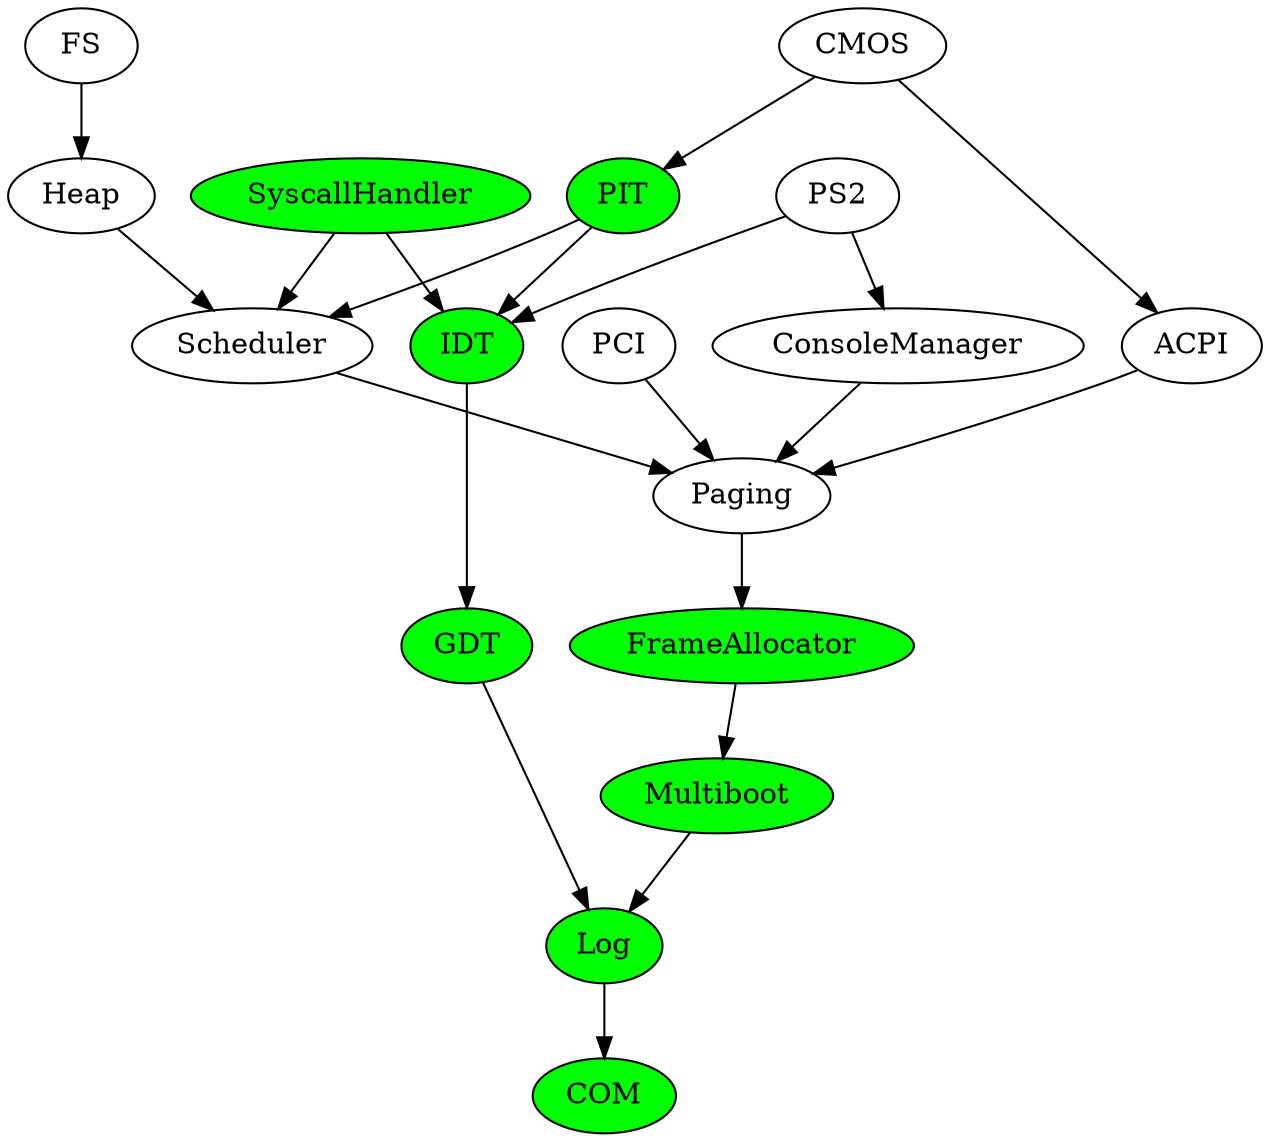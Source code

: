 digraph derp {
	COM[style=filled,fillcolor=green];
	ACPI;
	CMOS;
	Log[style=filled,fillcolor=green];
	GDT[style=filled,fillcolor=green];
	IDT[style=filled,fillcolor=green];
	SyscallHandler[style=filled,fillcolor=green];
	PIT[style=filled,fillcolor=green];
	PS2;
	Multiboot[style=filled,fillcolor=green];
	FrameAllocator[style=filled,fillcolor=green];
	Paging;
	Heap;
	PCI;
	FS;
	ConsoleManager;
	Scheduler;

	//(*) -> COM;

	CMOS -> ACPI;

	Log -> COM;

	IDT -> GDT;
	SyscallHandler -> IDT;
	PIT -> IDT;
	PS2 -> IDT;
	FrameAllocator -> Multiboot;
	Paging -> FrameAllocator;
	//Heap -> Paging;
	PS2 -> ConsoleManager;
	SyscallHandler -> Scheduler;
	Heap -> Scheduler;
	PIT -> Scheduler;
	FS -> Heap;

	ACPI -> Paging;
	PCI -> Paging;
	ConsoleManager -> Paging;
	Scheduler -> Paging;

	CMOS -> PIT;


	//ACPI -> Log;
	//CMOS -> Log;
	GDT -> Log;
	//IDT -> Log;
	//SyscallHandler -> Log;
	//PIT -> Log;
	//PS2 -> Log;
	Multiboot -> Log;
	//FrameAllocator -> Log;
	//Paging -> Log;
	//Heap -> Log;
	//PCI -> Log;
	//FS -> Log;
	//ConsoleManager -> Log;
	//Scheduler -> Log;


}
